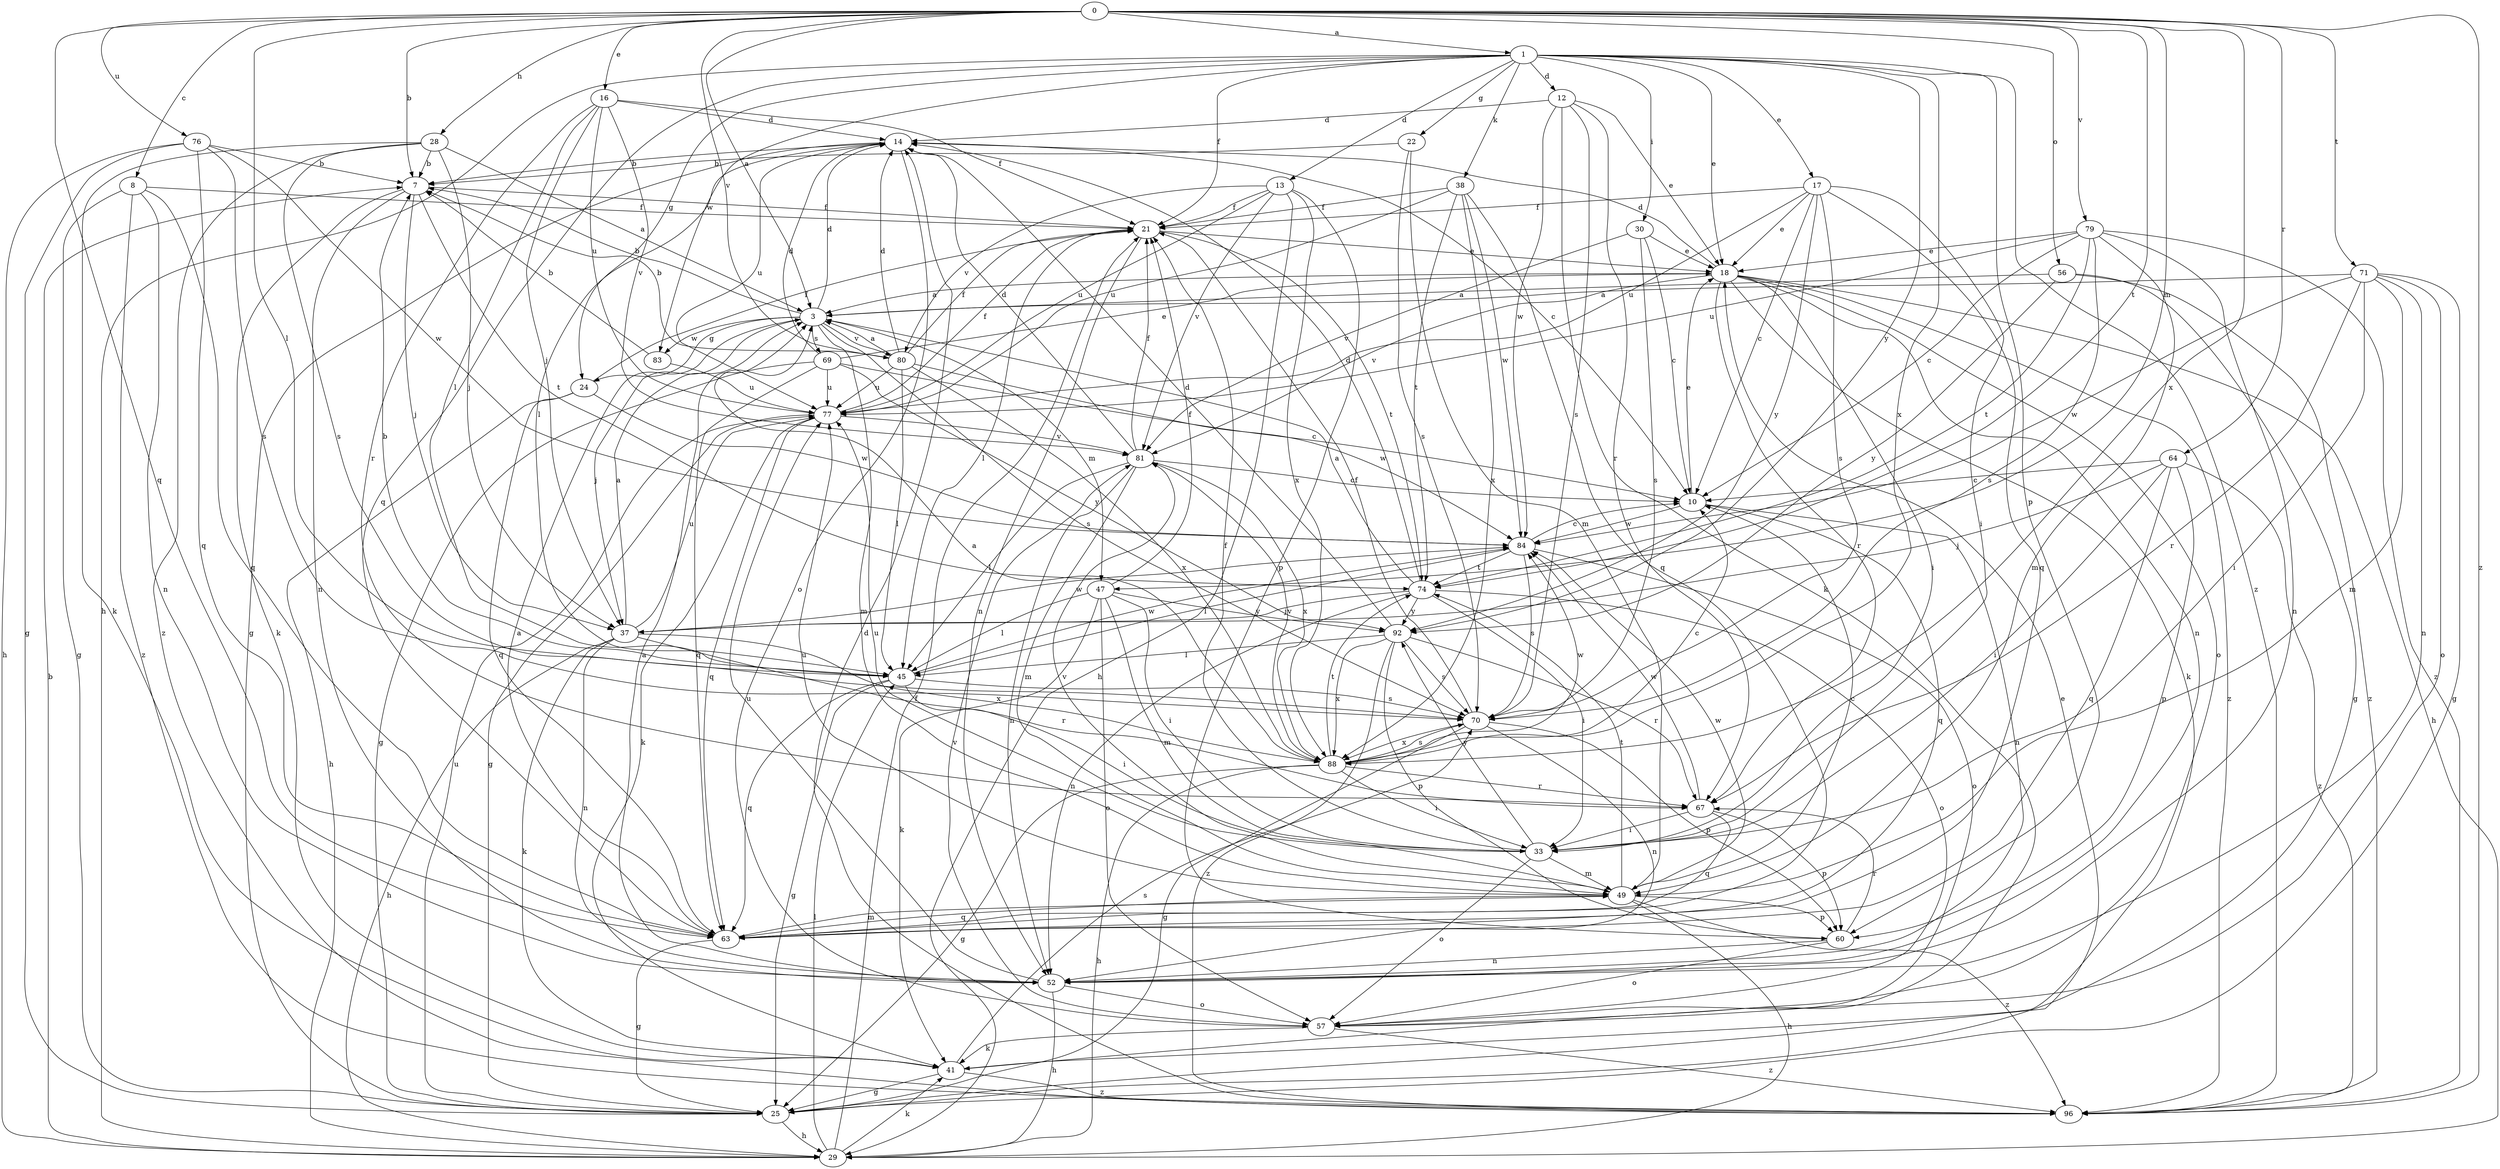 strict digraph  {
0;
1;
3;
7;
8;
10;
12;
13;
14;
16;
17;
18;
21;
22;
24;
25;
28;
29;
30;
33;
37;
38;
41;
45;
47;
49;
52;
56;
57;
60;
63;
64;
67;
69;
70;
71;
74;
76;
77;
79;
80;
81;
83;
84;
88;
92;
96;
0 -> 1  [label=a];
0 -> 3  [label=a];
0 -> 7  [label=b];
0 -> 8  [label=c];
0 -> 16  [label=e];
0 -> 28  [label=h];
0 -> 45  [label=l];
0 -> 47  [label=m];
0 -> 56  [label=o];
0 -> 63  [label=q];
0 -> 64  [label=r];
0 -> 71  [label=t];
0 -> 74  [label=t];
0 -> 76  [label=u];
0 -> 79  [label=v];
0 -> 80  [label=v];
0 -> 88  [label=x];
0 -> 96  [label=z];
1 -> 12  [label=d];
1 -> 13  [label=d];
1 -> 17  [label=e];
1 -> 18  [label=e];
1 -> 21  [label=f];
1 -> 22  [label=g];
1 -> 24  [label=g];
1 -> 29  [label=h];
1 -> 30  [label=i];
1 -> 38  [label=k];
1 -> 60  [label=p];
1 -> 63  [label=q];
1 -> 83  [label=w];
1 -> 88  [label=x];
1 -> 92  [label=y];
1 -> 96  [label=z];
3 -> 7  [label=b];
3 -> 14  [label=d];
3 -> 24  [label=g];
3 -> 37  [label=j];
3 -> 47  [label=m];
3 -> 49  [label=m];
3 -> 69  [label=s];
3 -> 70  [label=s];
3 -> 80  [label=v];
3 -> 83  [label=w];
7 -> 21  [label=f];
7 -> 37  [label=j];
7 -> 41  [label=k];
7 -> 52  [label=n];
7 -> 74  [label=t];
8 -> 21  [label=f];
8 -> 25  [label=g];
8 -> 52  [label=n];
8 -> 63  [label=q];
8 -> 96  [label=z];
10 -> 18  [label=e];
10 -> 52  [label=n];
10 -> 63  [label=q];
10 -> 84  [label=w];
12 -> 14  [label=d];
12 -> 18  [label=e];
12 -> 41  [label=k];
12 -> 67  [label=r];
12 -> 70  [label=s];
12 -> 84  [label=w];
13 -> 21  [label=f];
13 -> 29  [label=h];
13 -> 60  [label=p];
13 -> 77  [label=u];
13 -> 80  [label=v];
13 -> 81  [label=v];
13 -> 88  [label=x];
14 -> 7  [label=b];
14 -> 10  [label=c];
14 -> 25  [label=g];
14 -> 45  [label=l];
14 -> 57  [label=o];
14 -> 77  [label=u];
16 -> 14  [label=d];
16 -> 21  [label=f];
16 -> 37  [label=j];
16 -> 45  [label=l];
16 -> 67  [label=r];
16 -> 77  [label=u];
16 -> 81  [label=v];
17 -> 10  [label=c];
17 -> 18  [label=e];
17 -> 21  [label=f];
17 -> 33  [label=i];
17 -> 63  [label=q];
17 -> 70  [label=s];
17 -> 77  [label=u];
17 -> 92  [label=y];
18 -> 3  [label=a];
18 -> 14  [label=d];
18 -> 29  [label=h];
18 -> 33  [label=i];
18 -> 41  [label=k];
18 -> 52  [label=n];
18 -> 57  [label=o];
18 -> 67  [label=r];
18 -> 81  [label=v];
18 -> 96  [label=z];
21 -> 18  [label=e];
21 -> 45  [label=l];
21 -> 52  [label=n];
21 -> 74  [label=t];
22 -> 7  [label=b];
22 -> 49  [label=m];
22 -> 70  [label=s];
24 -> 21  [label=f];
24 -> 29  [label=h];
24 -> 63  [label=q];
24 -> 84  [label=w];
25 -> 18  [label=e];
25 -> 29  [label=h];
25 -> 77  [label=u];
28 -> 3  [label=a];
28 -> 7  [label=b];
28 -> 37  [label=j];
28 -> 41  [label=k];
28 -> 70  [label=s];
28 -> 96  [label=z];
29 -> 7  [label=b];
29 -> 21  [label=f];
29 -> 41  [label=k];
29 -> 45  [label=l];
30 -> 10  [label=c];
30 -> 18  [label=e];
30 -> 70  [label=s];
30 -> 81  [label=v];
33 -> 21  [label=f];
33 -> 49  [label=m];
33 -> 57  [label=o];
33 -> 77  [label=u];
33 -> 92  [label=y];
37 -> 3  [label=a];
37 -> 29  [label=h];
37 -> 41  [label=k];
37 -> 52  [label=n];
37 -> 67  [label=r];
37 -> 77  [label=u];
37 -> 84  [label=w];
37 -> 88  [label=x];
38 -> 21  [label=f];
38 -> 63  [label=q];
38 -> 74  [label=t];
38 -> 77  [label=u];
38 -> 84  [label=w];
38 -> 88  [label=x];
41 -> 25  [label=g];
41 -> 70  [label=s];
41 -> 96  [label=z];
45 -> 7  [label=b];
45 -> 25  [label=g];
45 -> 33  [label=i];
45 -> 63  [label=q];
45 -> 70  [label=s];
45 -> 84  [label=w];
47 -> 21  [label=f];
47 -> 33  [label=i];
47 -> 41  [label=k];
47 -> 45  [label=l];
47 -> 49  [label=m];
47 -> 57  [label=o];
47 -> 92  [label=y];
49 -> 10  [label=c];
49 -> 29  [label=h];
49 -> 60  [label=p];
49 -> 63  [label=q];
49 -> 74  [label=t];
49 -> 77  [label=u];
49 -> 81  [label=v];
49 -> 84  [label=w];
49 -> 96  [label=z];
52 -> 3  [label=a];
52 -> 29  [label=h];
52 -> 57  [label=o];
52 -> 77  [label=u];
56 -> 3  [label=a];
56 -> 25  [label=g];
56 -> 92  [label=y];
56 -> 96  [label=z];
57 -> 41  [label=k];
57 -> 81  [label=v];
57 -> 96  [label=z];
60 -> 52  [label=n];
60 -> 57  [label=o];
60 -> 67  [label=r];
63 -> 3  [label=a];
63 -> 25  [label=g];
63 -> 49  [label=m];
64 -> 10  [label=c];
64 -> 33  [label=i];
64 -> 37  [label=j];
64 -> 60  [label=p];
64 -> 63  [label=q];
64 -> 96  [label=z];
67 -> 33  [label=i];
67 -> 60  [label=p];
67 -> 63  [label=q];
67 -> 84  [label=w];
69 -> 10  [label=c];
69 -> 14  [label=d];
69 -> 18  [label=e];
69 -> 25  [label=g];
69 -> 63  [label=q];
69 -> 77  [label=u];
69 -> 92  [label=y];
70 -> 21  [label=f];
70 -> 25  [label=g];
70 -> 52  [label=n];
70 -> 60  [label=p];
70 -> 88  [label=x];
71 -> 3  [label=a];
71 -> 25  [label=g];
71 -> 33  [label=i];
71 -> 49  [label=m];
71 -> 52  [label=n];
71 -> 57  [label=o];
71 -> 67  [label=r];
71 -> 84  [label=w];
74 -> 3  [label=a];
74 -> 14  [label=d];
74 -> 33  [label=i];
74 -> 37  [label=j];
74 -> 52  [label=n];
74 -> 57  [label=o];
74 -> 92  [label=y];
76 -> 7  [label=b];
76 -> 25  [label=g];
76 -> 29  [label=h];
76 -> 63  [label=q];
76 -> 70  [label=s];
76 -> 84  [label=w];
77 -> 21  [label=f];
77 -> 25  [label=g];
77 -> 41  [label=k];
77 -> 63  [label=q];
77 -> 81  [label=v];
79 -> 10  [label=c];
79 -> 18  [label=e];
79 -> 49  [label=m];
79 -> 52  [label=n];
79 -> 70  [label=s];
79 -> 74  [label=t];
79 -> 77  [label=u];
79 -> 96  [label=z];
80 -> 3  [label=a];
80 -> 7  [label=b];
80 -> 14  [label=d];
80 -> 21  [label=f];
80 -> 45  [label=l];
80 -> 77  [label=u];
80 -> 84  [label=w];
80 -> 88  [label=x];
81 -> 10  [label=c];
81 -> 14  [label=d];
81 -> 21  [label=f];
81 -> 45  [label=l];
81 -> 49  [label=m];
81 -> 52  [label=n];
81 -> 88  [label=x];
83 -> 7  [label=b];
83 -> 77  [label=u];
84 -> 10  [label=c];
84 -> 45  [label=l];
84 -> 57  [label=o];
84 -> 70  [label=s];
84 -> 74  [label=t];
88 -> 3  [label=a];
88 -> 10  [label=c];
88 -> 25  [label=g];
88 -> 29  [label=h];
88 -> 33  [label=i];
88 -> 67  [label=r];
88 -> 70  [label=s];
88 -> 74  [label=t];
88 -> 81  [label=v];
88 -> 84  [label=w];
92 -> 14  [label=d];
92 -> 45  [label=l];
92 -> 60  [label=p];
92 -> 67  [label=r];
92 -> 70  [label=s];
92 -> 88  [label=x];
92 -> 96  [label=z];
96 -> 14  [label=d];
}
